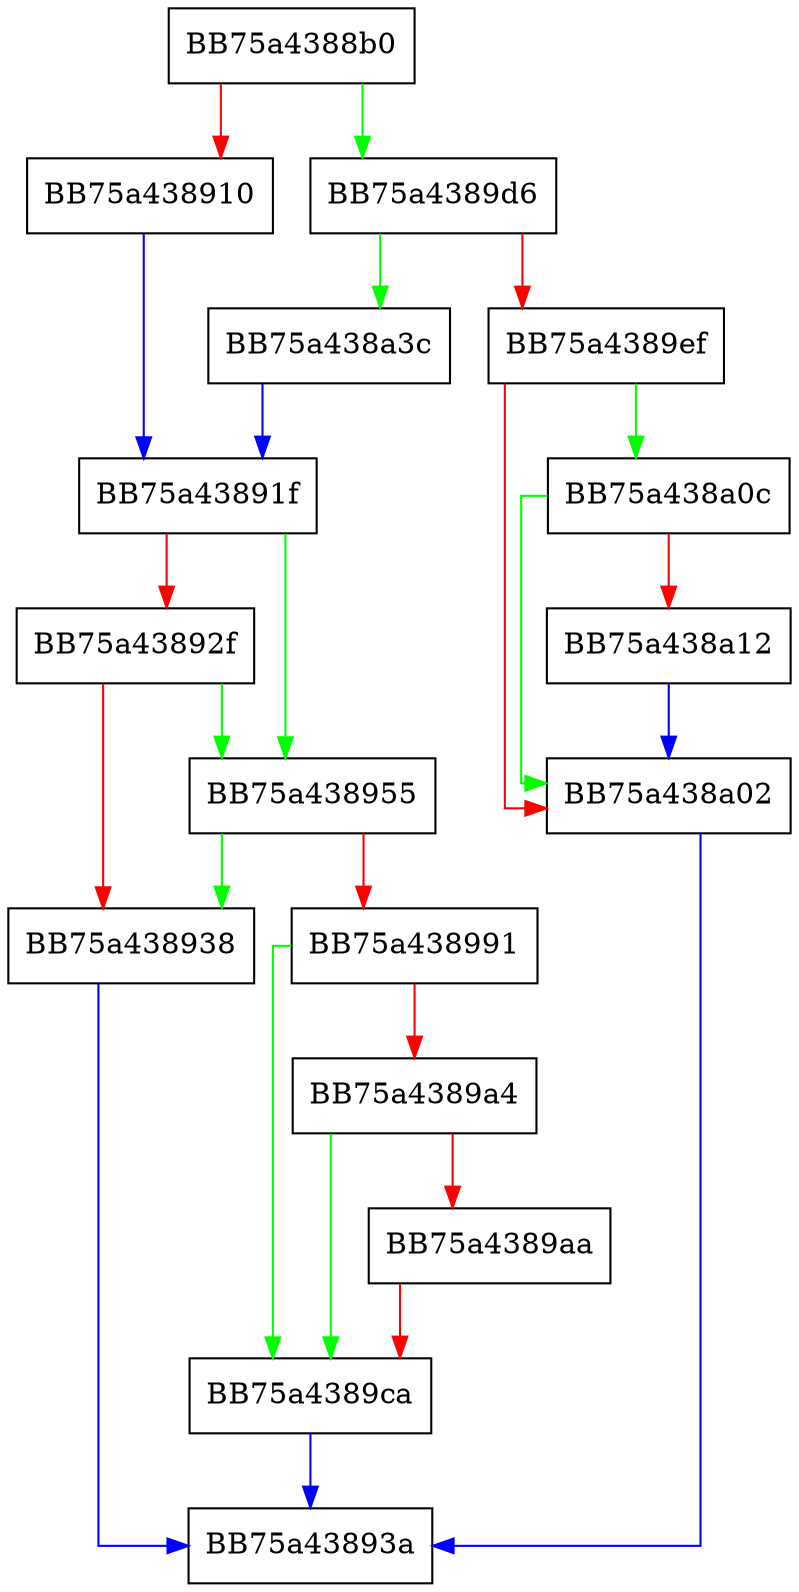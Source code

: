 digraph EnumStdLocInit {
  node [shape="box"];
  graph [splines=ortho];
  BB75a4388b0 -> BB75a4389d6 [color="green"];
  BB75a4388b0 -> BB75a438910 [color="red"];
  BB75a438910 -> BB75a43891f [color="blue"];
  BB75a43891f -> BB75a438955 [color="green"];
  BB75a43891f -> BB75a43892f [color="red"];
  BB75a43892f -> BB75a438955 [color="green"];
  BB75a43892f -> BB75a438938 [color="red"];
  BB75a438938 -> BB75a43893a [color="blue"];
  BB75a438955 -> BB75a438938 [color="green"];
  BB75a438955 -> BB75a438991 [color="red"];
  BB75a438991 -> BB75a4389ca [color="green"];
  BB75a438991 -> BB75a4389a4 [color="red"];
  BB75a4389a4 -> BB75a4389ca [color="green"];
  BB75a4389a4 -> BB75a4389aa [color="red"];
  BB75a4389aa -> BB75a4389ca [color="red"];
  BB75a4389ca -> BB75a43893a [color="blue"];
  BB75a4389d6 -> BB75a438a3c [color="green"];
  BB75a4389d6 -> BB75a4389ef [color="red"];
  BB75a4389ef -> BB75a438a0c [color="green"];
  BB75a4389ef -> BB75a438a02 [color="red"];
  BB75a438a02 -> BB75a43893a [color="blue"];
  BB75a438a0c -> BB75a438a02 [color="green"];
  BB75a438a0c -> BB75a438a12 [color="red"];
  BB75a438a12 -> BB75a438a02 [color="blue"];
  BB75a438a3c -> BB75a43891f [color="blue"];
}